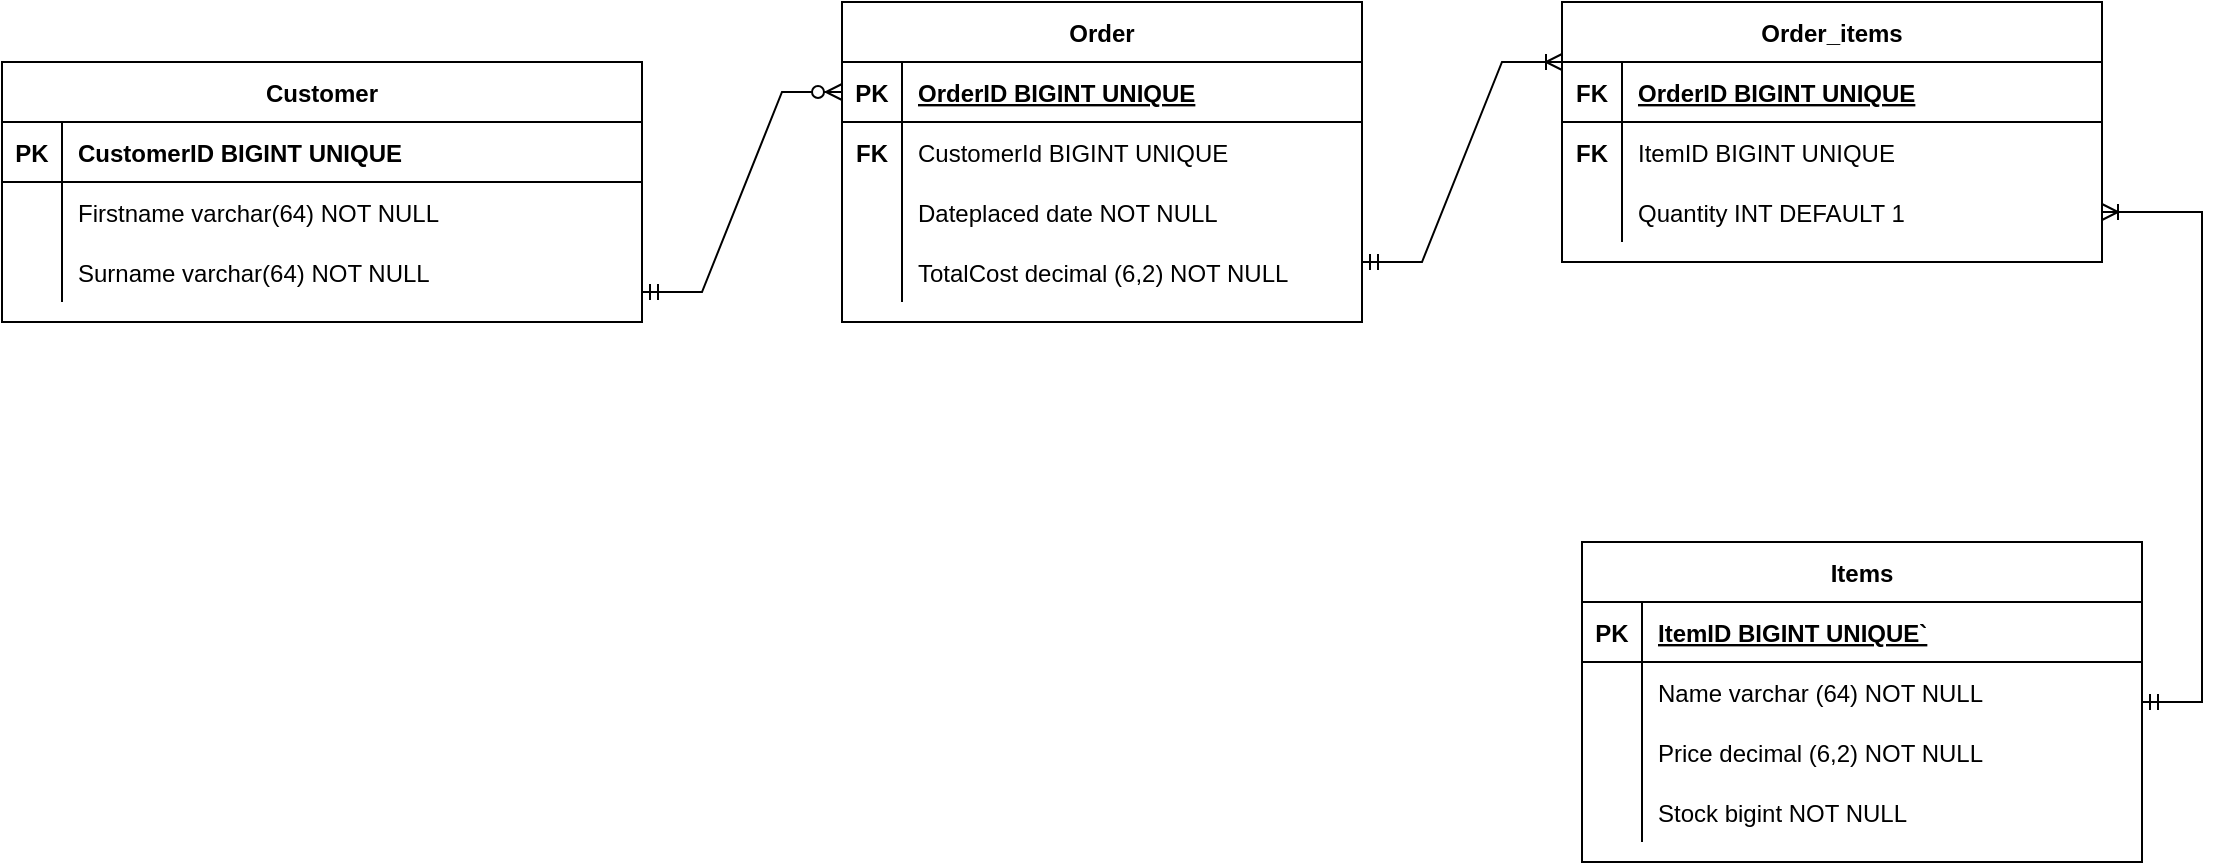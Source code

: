 <mxfile version="17.3.0" type="device"><diagram id="BVMVzbXxJLX3wUmr415-" name="Page-1"><mxGraphModel dx="1278" dy="539" grid="1" gridSize="10" guides="1" tooltips="1" connect="1" arrows="1" fold="1" page="1" pageScale="1" pageWidth="1169" pageHeight="827" math="0" shadow="0"><root><mxCell id="0"/><mxCell id="1" parent="0"/><mxCell id="pg08-sCpAK_sOtxClBtK-10" value="Order_items" style="shape=table;startSize=30;container=1;collapsible=1;childLayout=tableLayout;fixedRows=1;rowLines=0;fontStyle=1;align=center;resizeLast=1;" parent="1" vertex="1"><mxGeometry x="800" y="40" width="270" height="130" as="geometry"/></mxCell><mxCell id="pg08-sCpAK_sOtxClBtK-11" value="" style="shape=tableRow;horizontal=0;startSize=0;swimlaneHead=0;swimlaneBody=0;fillColor=none;collapsible=0;dropTarget=0;points=[[0,0.5],[1,0.5]];portConstraint=eastwest;top=0;left=0;right=0;bottom=1;" parent="pg08-sCpAK_sOtxClBtK-10" vertex="1"><mxGeometry y="30" width="270" height="30" as="geometry"/></mxCell><mxCell id="pg08-sCpAK_sOtxClBtK-12" value="FK" style="shape=partialRectangle;connectable=0;fillColor=none;top=0;left=0;bottom=0;right=0;fontStyle=1;overflow=hidden;" parent="pg08-sCpAK_sOtxClBtK-11" vertex="1"><mxGeometry width="30" height="30" as="geometry"><mxRectangle width="30" height="30" as="alternateBounds"/></mxGeometry></mxCell><mxCell id="pg08-sCpAK_sOtxClBtK-13" value="OrderID BIGINT UNIQUE" style="shape=partialRectangle;connectable=0;fillColor=none;top=0;left=0;bottom=0;right=0;align=left;spacingLeft=6;fontStyle=5;overflow=hidden;" parent="pg08-sCpAK_sOtxClBtK-11" vertex="1"><mxGeometry x="30" width="240" height="30" as="geometry"><mxRectangle width="240" height="30" as="alternateBounds"/></mxGeometry></mxCell><mxCell id="pg08-sCpAK_sOtxClBtK-14" value="" style="shape=tableRow;horizontal=0;startSize=0;swimlaneHead=0;swimlaneBody=0;fillColor=none;collapsible=0;dropTarget=0;points=[[0,0.5],[1,0.5]];portConstraint=eastwest;top=0;left=0;right=0;bottom=0;" parent="pg08-sCpAK_sOtxClBtK-10" vertex="1"><mxGeometry y="60" width="270" height="30" as="geometry"/></mxCell><mxCell id="pg08-sCpAK_sOtxClBtK-15" value="FK" style="shape=partialRectangle;connectable=0;fillColor=none;top=0;left=0;bottom=0;right=0;editable=1;overflow=hidden;fontStyle=1" parent="pg08-sCpAK_sOtxClBtK-14" vertex="1"><mxGeometry width="30" height="30" as="geometry"><mxRectangle width="30" height="30" as="alternateBounds"/></mxGeometry></mxCell><mxCell id="pg08-sCpAK_sOtxClBtK-16" value="ItemID BIGINT UNIQUE" style="shape=partialRectangle;connectable=0;fillColor=none;top=0;left=0;bottom=0;right=0;align=left;spacingLeft=6;overflow=hidden;" parent="pg08-sCpAK_sOtxClBtK-14" vertex="1"><mxGeometry x="30" width="240" height="30" as="geometry"><mxRectangle width="240" height="30" as="alternateBounds"/></mxGeometry></mxCell><mxCell id="pg08-sCpAK_sOtxClBtK-17" value="" style="shape=tableRow;horizontal=0;startSize=0;swimlaneHead=0;swimlaneBody=0;fillColor=none;collapsible=0;dropTarget=0;points=[[0,0.5],[1,0.5]];portConstraint=eastwest;top=0;left=0;right=0;bottom=0;" parent="pg08-sCpAK_sOtxClBtK-10" vertex="1"><mxGeometry y="90" width="270" height="30" as="geometry"/></mxCell><mxCell id="pg08-sCpAK_sOtxClBtK-18" value="" style="shape=partialRectangle;connectable=0;fillColor=none;top=0;left=0;bottom=0;right=0;editable=1;overflow=hidden;" parent="pg08-sCpAK_sOtxClBtK-17" vertex="1"><mxGeometry width="30" height="30" as="geometry"><mxRectangle width="30" height="30" as="alternateBounds"/></mxGeometry></mxCell><mxCell id="pg08-sCpAK_sOtxClBtK-19" value="Quantity INT DEFAULT 1" style="shape=partialRectangle;connectable=0;fillColor=none;top=0;left=0;bottom=0;right=0;align=left;spacingLeft=6;overflow=hidden;" parent="pg08-sCpAK_sOtxClBtK-17" vertex="1"><mxGeometry x="30" width="240" height="30" as="geometry"><mxRectangle width="240" height="30" as="alternateBounds"/></mxGeometry></mxCell><mxCell id="pg08-sCpAK_sOtxClBtK-23" value="Items" style="shape=table;startSize=30;container=1;collapsible=1;childLayout=tableLayout;fixedRows=1;rowLines=0;fontStyle=1;align=center;resizeLast=1;" parent="1" vertex="1"><mxGeometry x="810" y="310" width="280" height="160" as="geometry"/></mxCell><mxCell id="pg08-sCpAK_sOtxClBtK-24" value="" style="shape=tableRow;horizontal=0;startSize=0;swimlaneHead=0;swimlaneBody=0;fillColor=none;collapsible=0;dropTarget=0;points=[[0,0.5],[1,0.5]];portConstraint=eastwest;top=0;left=0;right=0;bottom=1;" parent="pg08-sCpAK_sOtxClBtK-23" vertex="1"><mxGeometry y="30" width="280" height="30" as="geometry"/></mxCell><mxCell id="pg08-sCpAK_sOtxClBtK-25" value="PK" style="shape=partialRectangle;connectable=0;fillColor=none;top=0;left=0;bottom=0;right=0;fontStyle=1;overflow=hidden;" parent="pg08-sCpAK_sOtxClBtK-24" vertex="1"><mxGeometry width="30" height="30" as="geometry"><mxRectangle width="30" height="30" as="alternateBounds"/></mxGeometry></mxCell><mxCell id="pg08-sCpAK_sOtxClBtK-26" value="ItemID BIGINT UNIQUE`" style="shape=partialRectangle;connectable=0;fillColor=none;top=0;left=0;bottom=0;right=0;align=left;spacingLeft=6;fontStyle=5;overflow=hidden;" parent="pg08-sCpAK_sOtxClBtK-24" vertex="1"><mxGeometry x="30" width="250" height="30" as="geometry"><mxRectangle width="250" height="30" as="alternateBounds"/></mxGeometry></mxCell><mxCell id="pg08-sCpAK_sOtxClBtK-27" value="" style="shape=tableRow;horizontal=0;startSize=0;swimlaneHead=0;swimlaneBody=0;fillColor=none;collapsible=0;dropTarget=0;points=[[0,0.5],[1,0.5]];portConstraint=eastwest;top=0;left=0;right=0;bottom=0;" parent="pg08-sCpAK_sOtxClBtK-23" vertex="1"><mxGeometry y="60" width="280" height="30" as="geometry"/></mxCell><mxCell id="pg08-sCpAK_sOtxClBtK-28" value="" style="shape=partialRectangle;connectable=0;fillColor=none;top=0;left=0;bottom=0;right=0;editable=1;overflow=hidden;" parent="pg08-sCpAK_sOtxClBtK-27" vertex="1"><mxGeometry width="30" height="30" as="geometry"><mxRectangle width="30" height="30" as="alternateBounds"/></mxGeometry></mxCell><mxCell id="pg08-sCpAK_sOtxClBtK-29" value="Name varchar (64) NOT NULL" style="shape=partialRectangle;connectable=0;fillColor=none;top=0;left=0;bottom=0;right=0;align=left;spacingLeft=6;overflow=hidden;" parent="pg08-sCpAK_sOtxClBtK-27" vertex="1"><mxGeometry x="30" width="250" height="30" as="geometry"><mxRectangle width="250" height="30" as="alternateBounds"/></mxGeometry></mxCell><mxCell id="pg08-sCpAK_sOtxClBtK-30" value="" style="shape=tableRow;horizontal=0;startSize=0;swimlaneHead=0;swimlaneBody=0;fillColor=none;collapsible=0;dropTarget=0;points=[[0,0.5],[1,0.5]];portConstraint=eastwest;top=0;left=0;right=0;bottom=0;" parent="pg08-sCpAK_sOtxClBtK-23" vertex="1"><mxGeometry y="90" width="280" height="30" as="geometry"/></mxCell><mxCell id="pg08-sCpAK_sOtxClBtK-31" value="" style="shape=partialRectangle;connectable=0;fillColor=none;top=0;left=0;bottom=0;right=0;editable=1;overflow=hidden;" parent="pg08-sCpAK_sOtxClBtK-30" vertex="1"><mxGeometry width="30" height="30" as="geometry"><mxRectangle width="30" height="30" as="alternateBounds"/></mxGeometry></mxCell><mxCell id="pg08-sCpAK_sOtxClBtK-32" value="Price decimal (6,2) NOT NULL" style="shape=partialRectangle;connectable=0;fillColor=none;top=0;left=0;bottom=0;right=0;align=left;spacingLeft=6;overflow=hidden;" parent="pg08-sCpAK_sOtxClBtK-30" vertex="1"><mxGeometry x="30" width="250" height="30" as="geometry"><mxRectangle width="250" height="30" as="alternateBounds"/></mxGeometry></mxCell><mxCell id="pg08-sCpAK_sOtxClBtK-33" value="" style="shape=tableRow;horizontal=0;startSize=0;swimlaneHead=0;swimlaneBody=0;fillColor=none;collapsible=0;dropTarget=0;points=[[0,0.5],[1,0.5]];portConstraint=eastwest;top=0;left=0;right=0;bottom=0;" parent="pg08-sCpAK_sOtxClBtK-23" vertex="1"><mxGeometry y="120" width="280" height="30" as="geometry"/></mxCell><mxCell id="pg08-sCpAK_sOtxClBtK-34" value="" style="shape=partialRectangle;connectable=0;fillColor=none;top=0;left=0;bottom=0;right=0;editable=1;overflow=hidden;" parent="pg08-sCpAK_sOtxClBtK-33" vertex="1"><mxGeometry width="30" height="30" as="geometry"><mxRectangle width="30" height="30" as="alternateBounds"/></mxGeometry></mxCell><mxCell id="pg08-sCpAK_sOtxClBtK-35" value="Stock bigint NOT NULL " style="shape=partialRectangle;connectable=0;fillColor=none;top=0;left=0;bottom=0;right=0;align=left;spacingLeft=6;overflow=hidden;" parent="pg08-sCpAK_sOtxClBtK-33" vertex="1"><mxGeometry x="30" width="250" height="30" as="geometry"><mxRectangle width="250" height="30" as="alternateBounds"/></mxGeometry></mxCell><mxCell id="pg08-sCpAK_sOtxClBtK-36" value="Order" style="shape=table;startSize=30;container=1;collapsible=1;childLayout=tableLayout;fixedRows=1;rowLines=0;fontStyle=1;align=center;resizeLast=1;" parent="1" vertex="1"><mxGeometry x="440" y="40" width="260" height="160" as="geometry"/></mxCell><mxCell id="pg08-sCpAK_sOtxClBtK-37" value="" style="shape=tableRow;horizontal=0;startSize=0;swimlaneHead=0;swimlaneBody=0;fillColor=none;collapsible=0;dropTarget=0;points=[[0,0.5],[1,0.5]];portConstraint=eastwest;top=0;left=0;right=0;bottom=1;" parent="pg08-sCpAK_sOtxClBtK-36" vertex="1"><mxGeometry y="30" width="260" height="30" as="geometry"/></mxCell><mxCell id="pg08-sCpAK_sOtxClBtK-38" value="PK" style="shape=partialRectangle;connectable=0;fillColor=none;top=0;left=0;bottom=0;right=0;fontStyle=1;overflow=hidden;" parent="pg08-sCpAK_sOtxClBtK-37" vertex="1"><mxGeometry width="30" height="30" as="geometry"><mxRectangle width="30" height="30" as="alternateBounds"/></mxGeometry></mxCell><mxCell id="pg08-sCpAK_sOtxClBtK-39" value="OrderID BIGINT UNIQUE" style="shape=partialRectangle;connectable=0;fillColor=none;top=0;left=0;bottom=0;right=0;align=left;spacingLeft=6;fontStyle=5;overflow=hidden;" parent="pg08-sCpAK_sOtxClBtK-37" vertex="1"><mxGeometry x="30" width="230" height="30" as="geometry"><mxRectangle width="230" height="30" as="alternateBounds"/></mxGeometry></mxCell><mxCell id="pg08-sCpAK_sOtxClBtK-40" value="" style="shape=tableRow;horizontal=0;startSize=0;swimlaneHead=0;swimlaneBody=0;fillColor=none;collapsible=0;dropTarget=0;points=[[0,0.5],[1,0.5]];portConstraint=eastwest;top=0;left=0;right=0;bottom=0;" parent="pg08-sCpAK_sOtxClBtK-36" vertex="1"><mxGeometry y="60" width="260" height="30" as="geometry"/></mxCell><mxCell id="pg08-sCpAK_sOtxClBtK-41" value="FK" style="shape=partialRectangle;connectable=0;fillColor=none;top=0;left=0;bottom=0;right=0;editable=1;overflow=hidden;fontStyle=1" parent="pg08-sCpAK_sOtxClBtK-40" vertex="1"><mxGeometry width="30" height="30" as="geometry"><mxRectangle width="30" height="30" as="alternateBounds"/></mxGeometry></mxCell><mxCell id="pg08-sCpAK_sOtxClBtK-42" value="CustomerId BIGINT UNIQUE" style="shape=partialRectangle;connectable=0;fillColor=none;top=0;left=0;bottom=0;right=0;align=left;spacingLeft=6;overflow=hidden;" parent="pg08-sCpAK_sOtxClBtK-40" vertex="1"><mxGeometry x="30" width="230" height="30" as="geometry"><mxRectangle width="230" height="30" as="alternateBounds"/></mxGeometry></mxCell><mxCell id="pg08-sCpAK_sOtxClBtK-43" value="" style="shape=tableRow;horizontal=0;startSize=0;swimlaneHead=0;swimlaneBody=0;fillColor=none;collapsible=0;dropTarget=0;points=[[0,0.5],[1,0.5]];portConstraint=eastwest;top=0;left=0;right=0;bottom=0;" parent="pg08-sCpAK_sOtxClBtK-36" vertex="1"><mxGeometry y="90" width="260" height="30" as="geometry"/></mxCell><mxCell id="pg08-sCpAK_sOtxClBtK-44" value="" style="shape=partialRectangle;connectable=0;fillColor=none;top=0;left=0;bottom=0;right=0;editable=1;overflow=hidden;" parent="pg08-sCpAK_sOtxClBtK-43" vertex="1"><mxGeometry width="30" height="30" as="geometry"><mxRectangle width="30" height="30" as="alternateBounds"/></mxGeometry></mxCell><mxCell id="pg08-sCpAK_sOtxClBtK-45" value="Dateplaced date NOT NULL" style="shape=partialRectangle;connectable=0;fillColor=none;top=0;left=0;bottom=0;right=0;align=left;spacingLeft=6;overflow=hidden;" parent="pg08-sCpAK_sOtxClBtK-43" vertex="1"><mxGeometry x="30" width="230" height="30" as="geometry"><mxRectangle width="230" height="30" as="alternateBounds"/></mxGeometry></mxCell><mxCell id="pg08-sCpAK_sOtxClBtK-46" value="" style="shape=tableRow;horizontal=0;startSize=0;swimlaneHead=0;swimlaneBody=0;fillColor=none;collapsible=0;dropTarget=0;points=[[0,0.5],[1,0.5]];portConstraint=eastwest;top=0;left=0;right=0;bottom=0;" parent="pg08-sCpAK_sOtxClBtK-36" vertex="1"><mxGeometry y="120" width="260" height="30" as="geometry"/></mxCell><mxCell id="pg08-sCpAK_sOtxClBtK-47" value="" style="shape=partialRectangle;connectable=0;fillColor=none;top=0;left=0;bottom=0;right=0;editable=1;overflow=hidden;" parent="pg08-sCpAK_sOtxClBtK-46" vertex="1"><mxGeometry width="30" height="30" as="geometry"><mxRectangle width="30" height="30" as="alternateBounds"/></mxGeometry></mxCell><mxCell id="pg08-sCpAK_sOtxClBtK-48" value="TotalCost decimal (6,2) NOT NULL" style="shape=partialRectangle;connectable=0;fillColor=none;top=0;left=0;bottom=0;right=0;align=left;spacingLeft=6;overflow=hidden;" parent="pg08-sCpAK_sOtxClBtK-46" vertex="1"><mxGeometry x="30" width="230" height="30" as="geometry"><mxRectangle width="230" height="30" as="alternateBounds"/></mxGeometry></mxCell><mxCell id="pg08-sCpAK_sOtxClBtK-49" value="Customer" style="shape=table;startSize=30;container=1;collapsible=1;childLayout=tableLayout;fixedRows=1;rowLines=0;fontStyle=1;align=center;resizeLast=1;" parent="1" vertex="1"><mxGeometry x="20" y="70" width="320" height="130" as="geometry"/></mxCell><mxCell id="pg08-sCpAK_sOtxClBtK-50" value="" style="shape=tableRow;horizontal=0;startSize=0;swimlaneHead=0;swimlaneBody=0;fillColor=none;collapsible=0;dropTarget=0;points=[[0,0.5],[1,0.5]];portConstraint=eastwest;top=0;left=0;right=0;bottom=1;" parent="pg08-sCpAK_sOtxClBtK-49" vertex="1"><mxGeometry y="30" width="320" height="30" as="geometry"/></mxCell><mxCell id="pg08-sCpAK_sOtxClBtK-51" value="PK" style="shape=partialRectangle;connectable=0;fillColor=none;top=0;left=0;bottom=0;right=0;fontStyle=1;overflow=hidden;" parent="pg08-sCpAK_sOtxClBtK-50" vertex="1"><mxGeometry width="30" height="30" as="geometry"><mxRectangle width="30" height="30" as="alternateBounds"/></mxGeometry></mxCell><mxCell id="pg08-sCpAK_sOtxClBtK-52" value="CustomerID BIGINT UNIQUE" style="shape=partialRectangle;connectable=0;fillColor=none;top=0;left=0;bottom=0;right=0;align=left;spacingLeft=6;fontStyle=1;overflow=hidden;" parent="pg08-sCpAK_sOtxClBtK-50" vertex="1"><mxGeometry x="30" width="290" height="30" as="geometry"><mxRectangle width="290" height="30" as="alternateBounds"/></mxGeometry></mxCell><mxCell id="pg08-sCpAK_sOtxClBtK-53" value="" style="shape=tableRow;horizontal=0;startSize=0;swimlaneHead=0;swimlaneBody=0;fillColor=none;collapsible=0;dropTarget=0;points=[[0,0.5],[1,0.5]];portConstraint=eastwest;top=0;left=0;right=0;bottom=0;" parent="pg08-sCpAK_sOtxClBtK-49" vertex="1"><mxGeometry y="60" width="320" height="30" as="geometry"/></mxCell><mxCell id="pg08-sCpAK_sOtxClBtK-54" value="" style="shape=partialRectangle;connectable=0;fillColor=none;top=0;left=0;bottom=0;right=0;editable=1;overflow=hidden;" parent="pg08-sCpAK_sOtxClBtK-53" vertex="1"><mxGeometry width="30" height="30" as="geometry"><mxRectangle width="30" height="30" as="alternateBounds"/></mxGeometry></mxCell><mxCell id="pg08-sCpAK_sOtxClBtK-55" value="Firstname varchar(64) NOT NULL" style="shape=partialRectangle;connectable=0;fillColor=none;top=0;left=0;bottom=0;right=0;align=left;spacingLeft=6;overflow=hidden;" parent="pg08-sCpAK_sOtxClBtK-53" vertex="1"><mxGeometry x="30" width="290" height="30" as="geometry"><mxRectangle width="290" height="30" as="alternateBounds"/></mxGeometry></mxCell><mxCell id="pg08-sCpAK_sOtxClBtK-56" value="" style="shape=tableRow;horizontal=0;startSize=0;swimlaneHead=0;swimlaneBody=0;fillColor=none;collapsible=0;dropTarget=0;points=[[0,0.5],[1,0.5]];portConstraint=eastwest;top=0;left=0;right=0;bottom=0;" parent="pg08-sCpAK_sOtxClBtK-49" vertex="1"><mxGeometry y="90" width="320" height="30" as="geometry"/></mxCell><mxCell id="pg08-sCpAK_sOtxClBtK-57" value="" style="shape=partialRectangle;connectable=0;fillColor=none;top=0;left=0;bottom=0;right=0;editable=1;overflow=hidden;" parent="pg08-sCpAK_sOtxClBtK-56" vertex="1"><mxGeometry width="30" height="30" as="geometry"><mxRectangle width="30" height="30" as="alternateBounds"/></mxGeometry></mxCell><mxCell id="pg08-sCpAK_sOtxClBtK-58" value="Surname varchar(64) NOT NULL" style="shape=partialRectangle;connectable=0;fillColor=none;top=0;left=0;bottom=0;right=0;align=left;spacingLeft=6;overflow=hidden;" parent="pg08-sCpAK_sOtxClBtK-56" vertex="1"><mxGeometry x="30" width="290" height="30" as="geometry"><mxRectangle width="290" height="30" as="alternateBounds"/></mxGeometry></mxCell><mxCell id="pg08-sCpAK_sOtxClBtK-67" value="" style="edgeStyle=entityRelationEdgeStyle;fontSize=12;html=1;endArrow=ERzeroToMany;startArrow=ERmandOne;rounded=0;" parent="1" edge="1"><mxGeometry width="100" height="100" relative="1" as="geometry"><mxPoint x="340" y="185" as="sourcePoint"/><mxPoint x="440" y="85" as="targetPoint"/></mxGeometry></mxCell><mxCell id="pg08-sCpAK_sOtxClBtK-68" value="" style="edgeStyle=entityRelationEdgeStyle;fontSize=12;html=1;endArrow=ERoneToMany;startArrow=ERmandOne;rounded=0;" parent="1" edge="1"><mxGeometry width="100" height="100" relative="1" as="geometry"><mxPoint x="700" y="170" as="sourcePoint"/><mxPoint x="800" y="70" as="targetPoint"/></mxGeometry></mxCell><mxCell id="pg08-sCpAK_sOtxClBtK-83" value="" style="edgeStyle=entityRelationEdgeStyle;fontSize=12;html=1;endArrow=ERoneToMany;startArrow=ERmandOne;rounded=0;entryX=1;entryY=0.5;entryDx=0;entryDy=0;" parent="1" target="pg08-sCpAK_sOtxClBtK-17" edge="1"><mxGeometry width="100" height="100" relative="1" as="geometry"><mxPoint x="1090" y="390" as="sourcePoint"/><mxPoint x="1040" y="260" as="targetPoint"/></mxGeometry></mxCell></root></mxGraphModel></diagram></mxfile>